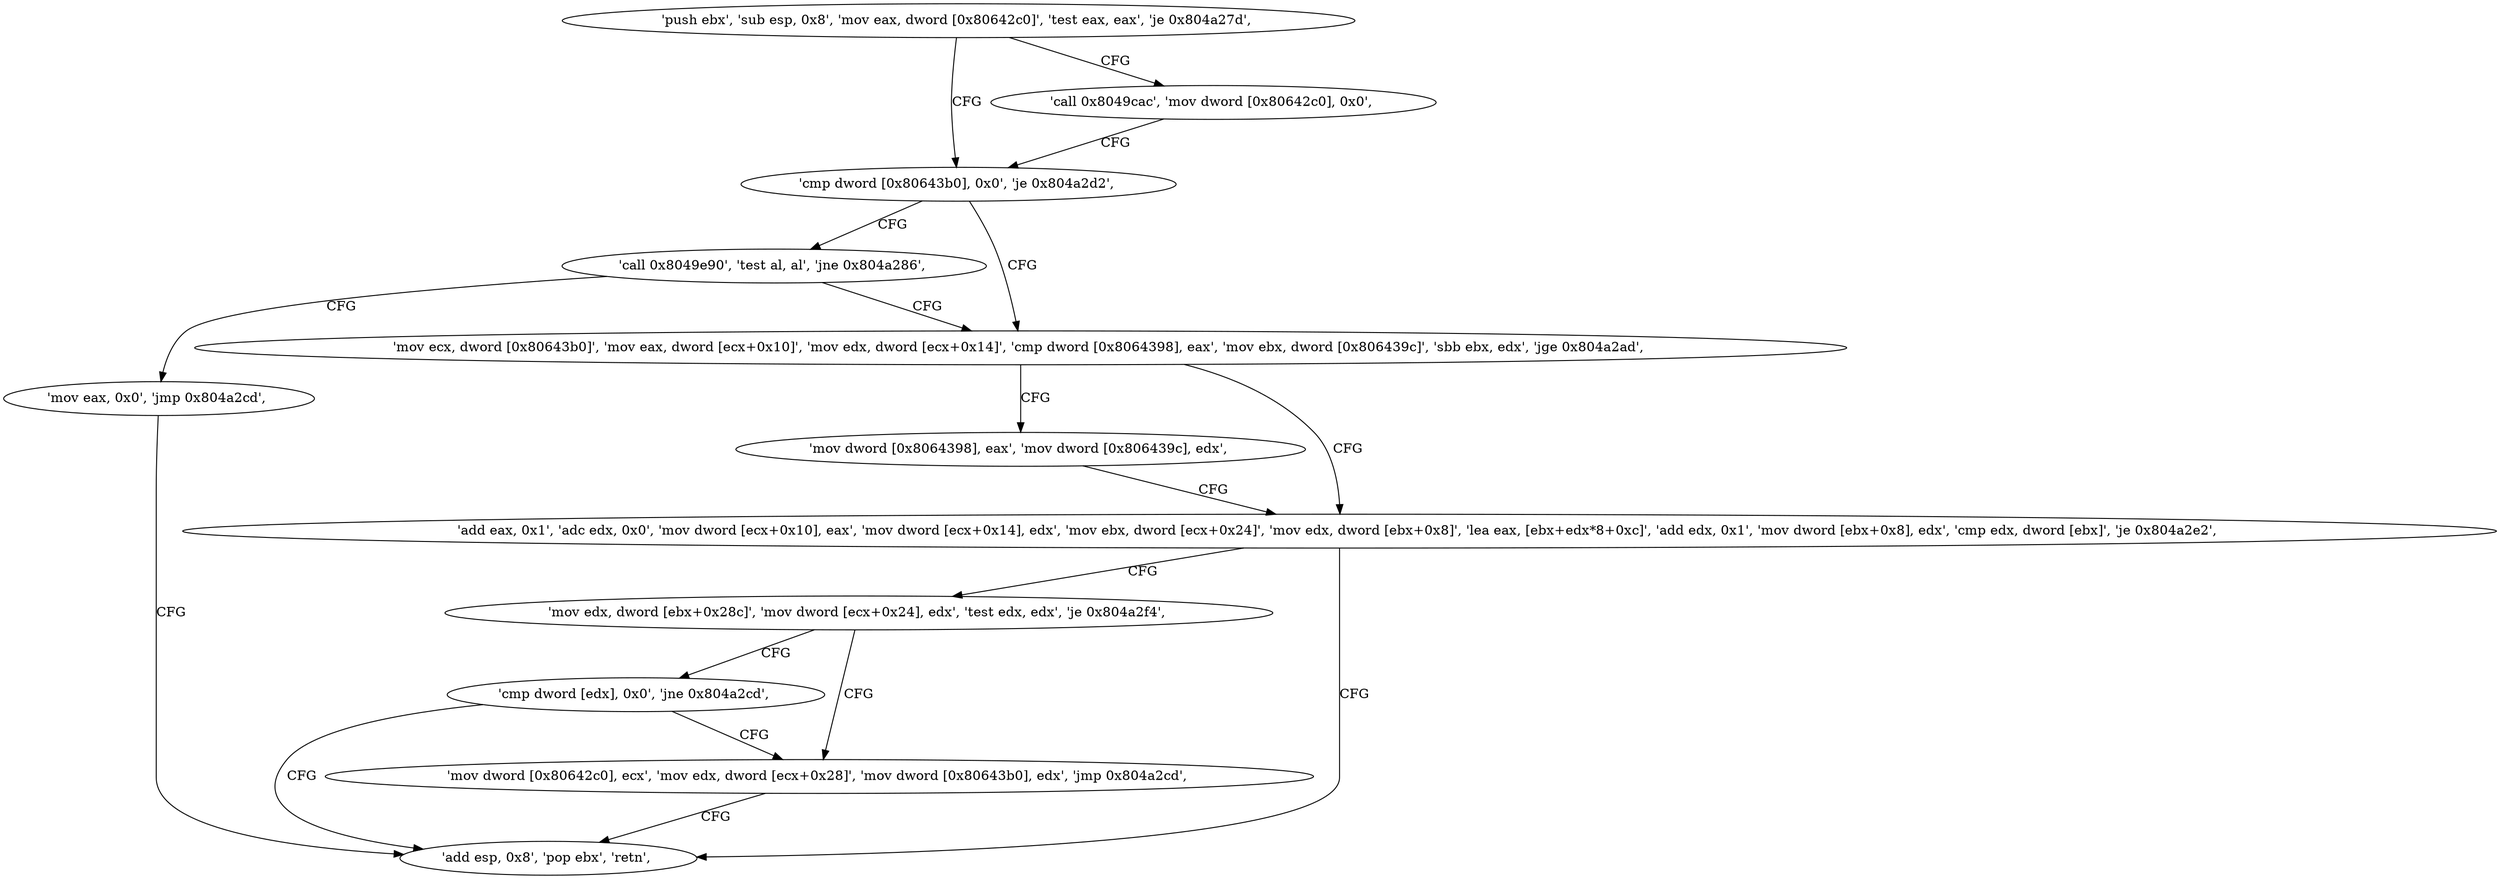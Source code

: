 digraph "func" {
"134521441" [label = "'push ebx', 'sub esp, 0x8', 'mov eax, dword [0x80642c0]', 'test eax, eax', 'je 0x804a27d', " ]
"134521469" [label = "'cmp dword [0x80643b0], 0x0', 'je 0x804a2d2', " ]
"134521454" [label = "'call 0x8049cac', 'mov dword [0x80642c0], 0x0', " ]
"134521554" [label = "'call 0x8049e90', 'test al, al', 'jne 0x804a286', " ]
"134521478" [label = "'mov ecx, dword [0x80643b0]', 'mov eax, dword [ecx+0x10]', 'mov edx, dword [ecx+0x14]', 'cmp dword [0x8064398], eax', 'mov ebx, dword [0x806439c]', 'sbb ebx, edx', 'jge 0x804a2ad', " ]
"134521563" [label = "'mov eax, 0x0', 'jmp 0x804a2cd', " ]
"134521517" [label = "'add eax, 0x1', 'adc edx, 0x0', 'mov dword [ecx+0x10], eax', 'mov dword [ecx+0x14], edx', 'mov ebx, dword [ecx+0x24]', 'mov edx, dword [ebx+0x8]', 'lea eax, [ebx+edx*8+0xc]', 'add edx, 0x1', 'mov dword [ebx+0x8], edx', 'cmp edx, dword [ebx]', 'je 0x804a2e2', " ]
"134521506" [label = "'mov dword [0x8064398], eax', 'mov dword [0x806439c], edx', " ]
"134521549" [label = "'add esp, 0x8', 'pop ebx', 'retn', " ]
"134521570" [label = "'mov edx, dword [ebx+0x28c]', 'mov dword [ecx+0x24], edx', 'test edx, edx', 'je 0x804a2f4', " ]
"134521588" [label = "'mov dword [0x80642c0], ecx', 'mov edx, dword [ecx+0x28]', 'mov dword [0x80643b0], edx', 'jmp 0x804a2cd', " ]
"134521583" [label = "'cmp dword [edx], 0x0', 'jne 0x804a2cd', " ]
"134521441" -> "134521469" [ label = "CFG" ]
"134521441" -> "134521454" [ label = "CFG" ]
"134521469" -> "134521554" [ label = "CFG" ]
"134521469" -> "134521478" [ label = "CFG" ]
"134521454" -> "134521469" [ label = "CFG" ]
"134521554" -> "134521478" [ label = "CFG" ]
"134521554" -> "134521563" [ label = "CFG" ]
"134521478" -> "134521517" [ label = "CFG" ]
"134521478" -> "134521506" [ label = "CFG" ]
"134521563" -> "134521549" [ label = "CFG" ]
"134521517" -> "134521570" [ label = "CFG" ]
"134521517" -> "134521549" [ label = "CFG" ]
"134521506" -> "134521517" [ label = "CFG" ]
"134521570" -> "134521588" [ label = "CFG" ]
"134521570" -> "134521583" [ label = "CFG" ]
"134521588" -> "134521549" [ label = "CFG" ]
"134521583" -> "134521549" [ label = "CFG" ]
"134521583" -> "134521588" [ label = "CFG" ]
}
